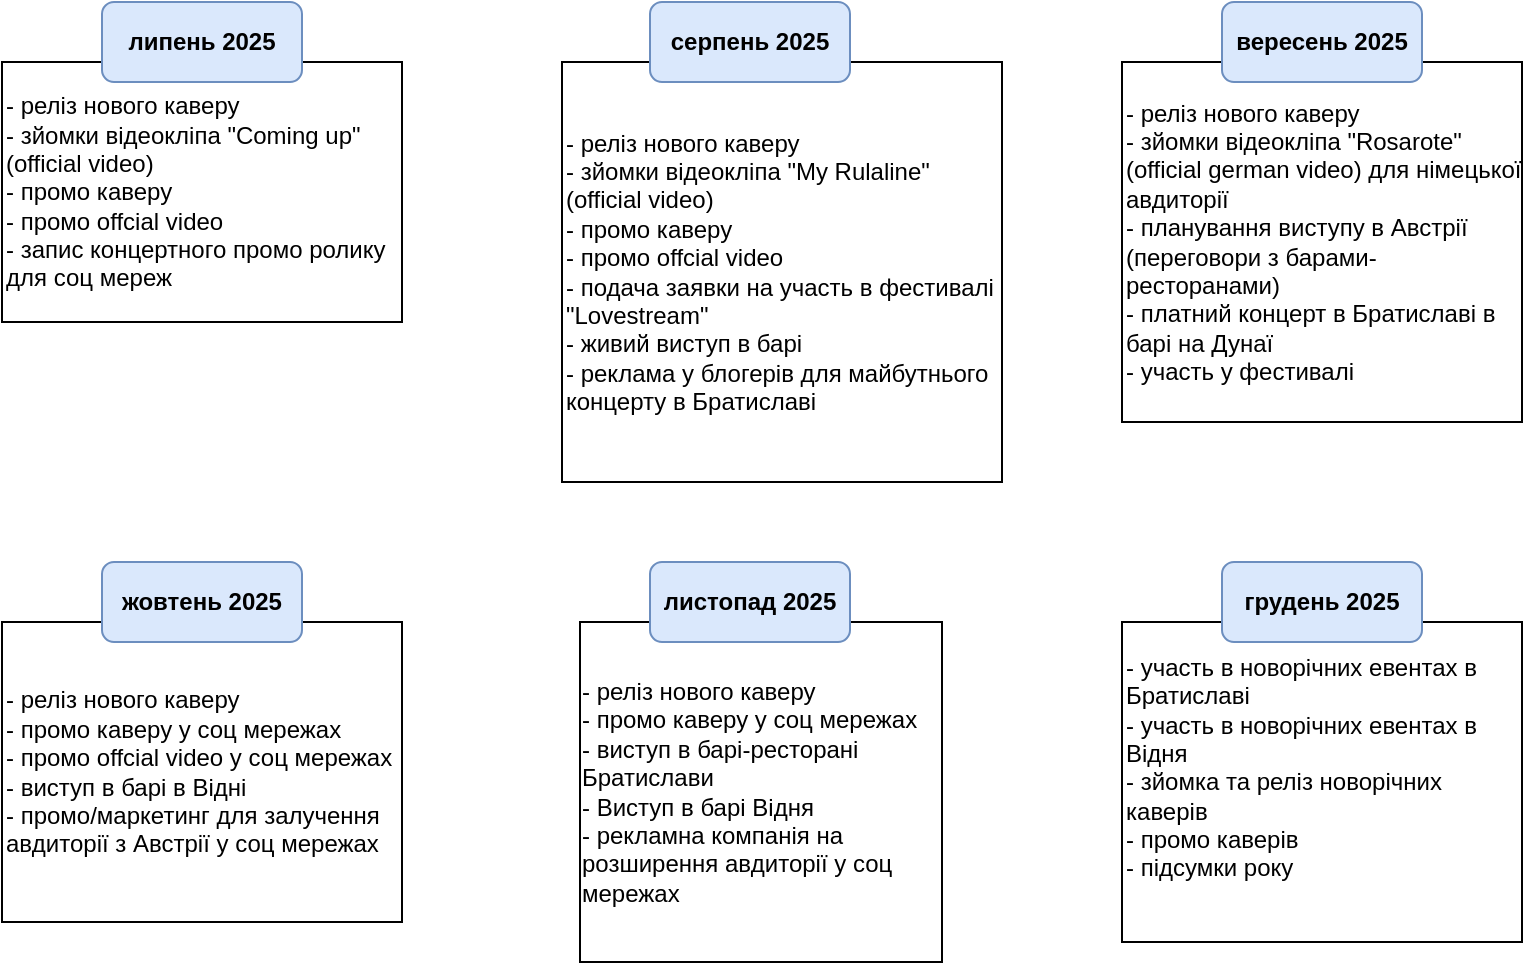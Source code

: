 <mxfile version="27.1.6">
  <diagram name="Сторінка-1" id="_JA9A8iWhJdiJLD5TWAb">
    <mxGraphModel dx="946" dy="525" grid="1" gridSize="10" guides="1" tooltips="1" connect="1" arrows="1" fold="1" page="1" pageScale="1" pageWidth="827" pageHeight="1169" math="0" shadow="0">
      <root>
        <mxCell id="0" />
        <mxCell id="1" parent="0" />
        <mxCell id="KvCz-V6SDdetqXIpHC47-1" value="&lt;div style=&quot;&quot;&gt;&lt;br&gt;&lt;span style=&quot;background-color: transparent; color: light-dark(rgb(0, 0, 0), rgb(255, 255, 255));&quot;&gt;- реліз нового каверу&lt;/span&gt;&lt;/div&gt;&lt;div style=&quot;&quot;&gt;&lt;span style=&quot;background-color: transparent; color: light-dark(rgb(0, 0, 0), rgb(255, 255, 255));&quot;&gt;- зйомки відеокліпа &quot;Coming up&quot;&lt;/span&gt;&lt;br&gt;&lt;span style=&quot;background-color: transparent; color: light-dark(rgb(0, 0, 0), rgb(255, 255, 255));&quot;&gt;(official video)&lt;/span&gt;&lt;br&gt;&lt;span style=&quot;background-color: transparent; color: light-dark(rgb(0, 0, 0), rgb(255, 255, 255));&quot;&gt;- промо каверу&lt;/span&gt;&lt;br&gt;&lt;span style=&quot;background-color: transparent; color: light-dark(rgb(0, 0, 0), rgb(255, 255, 255));&quot;&gt;- промо offcial video&lt;/span&gt;&lt;/div&gt;&lt;div style=&quot;&quot;&gt;&lt;span style=&quot;background-color: transparent; color: light-dark(rgb(0, 0, 0), rgb(255, 255, 255));&quot;&gt;- запис концертного промо ролику для соц мереж&lt;/span&gt;&lt;/div&gt;&lt;div style=&quot;&quot;&gt;&lt;br&gt;&lt;/div&gt;" style="rounded=0;whiteSpace=wrap;html=1;align=left;" vertex="1" parent="1">
          <mxGeometry x="40" y="80" width="200" height="130" as="geometry" />
        </mxCell>
        <mxCell id="KvCz-V6SDdetqXIpHC47-2" value="&lt;b&gt;липень 2025&lt;/b&gt;" style="rounded=1;whiteSpace=wrap;html=1;fillColor=#dae8fc;strokeColor=#6c8ebf;" vertex="1" parent="1">
          <mxGeometry x="90" y="50" width="100" height="40" as="geometry" />
        </mxCell>
        <mxCell id="KvCz-V6SDdetqXIpHC47-3" value="&lt;div style=&quot;&quot;&gt;&lt;br&gt;&lt;span style=&quot;background-color: transparent; color: light-dark(rgb(0, 0, 0), rgb(255, 255, 255));&quot;&gt;- реліз&amp;nbsp;нового каверу&lt;/span&gt;&lt;/div&gt;&lt;div style=&quot;&quot;&gt;&lt;span style=&quot;background-color: transparent; color: light-dark(rgb(0, 0, 0), rgb(255, 255, 255));&quot;&gt;- зйомки відеокліпа &quot;My Rulaline&quot;&lt;/span&gt;&lt;br&gt;&lt;span style=&quot;background-color: transparent; color: light-dark(rgb(0, 0, 0), rgb(255, 255, 255));&quot;&gt;(official video)&lt;/span&gt;&lt;br&gt;&lt;span style=&quot;background-color: transparent; color: light-dark(rgb(0, 0, 0), rgb(255, 255, 255));&quot;&gt;- промо каверу&lt;/span&gt;&lt;br&gt;&lt;span style=&quot;background-color: transparent; color: light-dark(rgb(0, 0, 0), rgb(255, 255, 255));&quot;&gt;- промо offcial video&lt;/span&gt;&lt;/div&gt;&lt;div style=&quot;&quot;&gt;&lt;span style=&quot;background-color: transparent; color: light-dark(rgb(0, 0, 0), rgb(255, 255, 255));&quot;&gt;- подача заявки на участь в фестивалі &quot;Lovestream&quot;&lt;/span&gt;&lt;/div&gt;&lt;div style=&quot;&quot;&gt;&lt;span style=&quot;background-color: transparent; color: light-dark(rgb(0, 0, 0), rgb(255, 255, 255));&quot;&gt;- живий виступ в барі&lt;/span&gt;&lt;/div&gt;&lt;div style=&quot;&quot;&gt;&lt;span style=&quot;background-color: transparent; color: light-dark(rgb(0, 0, 0), rgb(255, 255, 255));&quot;&gt;- реклама у блогерів для майбутнього концерту в Братиславі&lt;/span&gt;&lt;/div&gt;&lt;div style=&quot;&quot;&gt;&lt;br&gt;&lt;/div&gt;" style="rounded=0;whiteSpace=wrap;html=1;align=left;" vertex="1" parent="1">
          <mxGeometry x="320" y="80" width="220" height="210" as="geometry" />
        </mxCell>
        <mxCell id="KvCz-V6SDdetqXIpHC47-4" value="&lt;b&gt;серпень 2025&lt;/b&gt;" style="rounded=1;whiteSpace=wrap;html=1;fillColor=#dae8fc;strokeColor=#6c8ebf;" vertex="1" parent="1">
          <mxGeometry x="364" y="50" width="100" height="40" as="geometry" />
        </mxCell>
        <mxCell id="KvCz-V6SDdetqXIpHC47-5" value="&lt;div style=&quot;&quot;&gt;&lt;br&gt;&lt;span style=&quot;background-color: transparent; color: light-dark(rgb(0, 0, 0), rgb(255, 255, 255));&quot;&gt;- реліз нового каверу&lt;/span&gt;&lt;/div&gt;&lt;div style=&quot;&quot;&gt;&lt;span style=&quot;background-color: transparent; color: light-dark(rgb(0, 0, 0), rgb(255, 255, 255));&quot;&gt;- зйомки відеокліпа &quot;Rosarote&quot;&lt;/span&gt;&lt;br&gt;&lt;span style=&quot;background-color: transparent; color: light-dark(rgb(0, 0, 0), rgb(255, 255, 255));&quot;&gt;(official german video) для німецької авдиторії&lt;/span&gt;&lt;br&gt;&lt;span style=&quot;background-color: transparent; color: light-dark(rgb(0, 0, 0), rgb(255, 255, 255));&quot;&gt;- планування виступу в Австрії (переговори з барами-ресторанами)&lt;/span&gt;&lt;/div&gt;&lt;div style=&quot;&quot;&gt;&lt;span style=&quot;background-color: transparent; color: light-dark(rgb(0, 0, 0), rgb(255, 255, 255));&quot;&gt;- платний концерт в Братиславі в барі на Дунаї&lt;/span&gt;&lt;/div&gt;&lt;div style=&quot;&quot;&gt;&lt;span style=&quot;background-color: transparent; color: light-dark(rgb(0, 0, 0), rgb(255, 255, 255));&quot;&gt;- участь у фестивалі&amp;nbsp;&lt;/span&gt;&lt;/div&gt;&lt;div style=&quot;&quot;&gt;&lt;br&gt;&lt;/div&gt;" style="rounded=0;whiteSpace=wrap;html=1;align=left;" vertex="1" parent="1">
          <mxGeometry x="600" y="80" width="200" height="180" as="geometry" />
        </mxCell>
        <mxCell id="KvCz-V6SDdetqXIpHC47-6" value="&lt;b&gt;вересень 2025&lt;/b&gt;" style="rounded=1;whiteSpace=wrap;html=1;fillColor=#dae8fc;strokeColor=#6c8ebf;" vertex="1" parent="1">
          <mxGeometry x="650" y="50" width="100" height="40" as="geometry" />
        </mxCell>
        <mxCell id="KvCz-V6SDdetqXIpHC47-7" value="&lt;div style=&quot;&quot;&gt;&lt;br&gt;&lt;span style=&quot;background-color: transparent; color: light-dark(rgb(0, 0, 0), rgb(255, 255, 255));&quot;&gt;- реліз нового каверу&lt;/span&gt;&lt;/div&gt;&lt;div style=&quot;&quot;&gt;&lt;span style=&quot;background-color: transparent; color: light-dark(rgb(0, 0, 0), rgb(255, 255, 255));&quot;&gt;- промо каверу у соц мережах&lt;/span&gt;&lt;br&gt;&lt;span style=&quot;background-color: transparent; color: light-dark(rgb(0, 0, 0), rgb(255, 255, 255));&quot;&gt;- промо offcial video у соц мережах&lt;/span&gt;&lt;/div&gt;&lt;div style=&quot;&quot;&gt;&lt;span style=&quot;background-color: transparent; color: light-dark(rgb(0, 0, 0), rgb(255, 255, 255));&quot;&gt;- виступ в барі в Відні&lt;/span&gt;&lt;/div&gt;&lt;div style=&quot;&quot;&gt;&lt;span style=&quot;background-color: transparent; color: light-dark(rgb(0, 0, 0), rgb(255, 255, 255));&quot;&gt;- промо/маркетинг для залучення авдиторії з Австрії у соц мережах&lt;/span&gt;&lt;/div&gt;&lt;div style=&quot;&quot;&gt;&lt;br&gt;&lt;/div&gt;" style="rounded=0;whiteSpace=wrap;html=1;align=left;" vertex="1" parent="1">
          <mxGeometry x="40" y="360" width="200" height="150" as="geometry" />
        </mxCell>
        <mxCell id="KvCz-V6SDdetqXIpHC47-8" value="&lt;b&gt;жовтень 2025&lt;/b&gt;" style="rounded=1;whiteSpace=wrap;html=1;fillColor=#dae8fc;strokeColor=#6c8ebf;" vertex="1" parent="1">
          <mxGeometry x="90" y="330" width="100" height="40" as="geometry" />
        </mxCell>
        <mxCell id="KvCz-V6SDdetqXIpHC47-10" value="&lt;div style=&quot;text-align: left;&quot;&gt;&lt;span style=&quot;background-color: transparent; color: light-dark(rgb(0, 0, 0), rgb(255, 255, 255));&quot;&gt;- реліз нового каверу&lt;/span&gt;&lt;/div&gt;&lt;div&gt;&lt;div style=&quot;text-align: left;&quot;&gt;- промо каверу у соц мережах&lt;/div&gt;&lt;div style=&quot;text-align: left;&quot;&gt;- виступ в барі-ресторані Братислави&lt;/div&gt;&lt;div style=&quot;text-align: left;&quot;&gt;&lt;span style=&quot;&quot;&gt;- Виступ в барі Відня&lt;/span&gt;&lt;/div&gt;&lt;/div&gt;&lt;div style=&quot;text-align: left;&quot;&gt;&lt;span style=&quot;&quot;&gt;- рекламна компанія на розширення авдиторії у соц мережах&lt;/span&gt;&lt;/div&gt;" style="rounded=0;whiteSpace=wrap;html=1;" vertex="1" parent="1">
          <mxGeometry x="329" y="360" width="181" height="170" as="geometry" />
        </mxCell>
        <mxCell id="KvCz-V6SDdetqXIpHC47-11" value="&lt;b&gt;листопад 2025&lt;/b&gt;" style="rounded=1;whiteSpace=wrap;html=1;fillColor=#dae8fc;strokeColor=#6c8ebf;" vertex="1" parent="1">
          <mxGeometry x="364" y="330" width="100" height="40" as="geometry" />
        </mxCell>
        <mxCell id="KvCz-V6SDdetqXIpHC47-13" value="- участь в новорічних евентах&amp;nbsp;в Братиславі&lt;div&gt;- участь в новорічних евентах&amp;nbsp;в Відня&lt;/div&gt;&lt;div&gt;- зйомка та реліз новорічних каверів&lt;/div&gt;&lt;div&gt;- промо каверів&lt;/div&gt;&lt;div&gt;- підсумки року&lt;/div&gt;&lt;div&gt;&lt;br&gt;&lt;/div&gt;" style="rounded=0;whiteSpace=wrap;html=1;align=left;" vertex="1" parent="1">
          <mxGeometry x="600" y="360" width="200" height="160" as="geometry" />
        </mxCell>
        <mxCell id="KvCz-V6SDdetqXIpHC47-14" value="&lt;b&gt;грудень 2025&lt;/b&gt;" style="rounded=1;whiteSpace=wrap;html=1;fillColor=#dae8fc;strokeColor=#6c8ebf;" vertex="1" parent="1">
          <mxGeometry x="650" y="330" width="100" height="40" as="geometry" />
        </mxCell>
      </root>
    </mxGraphModel>
  </diagram>
</mxfile>
